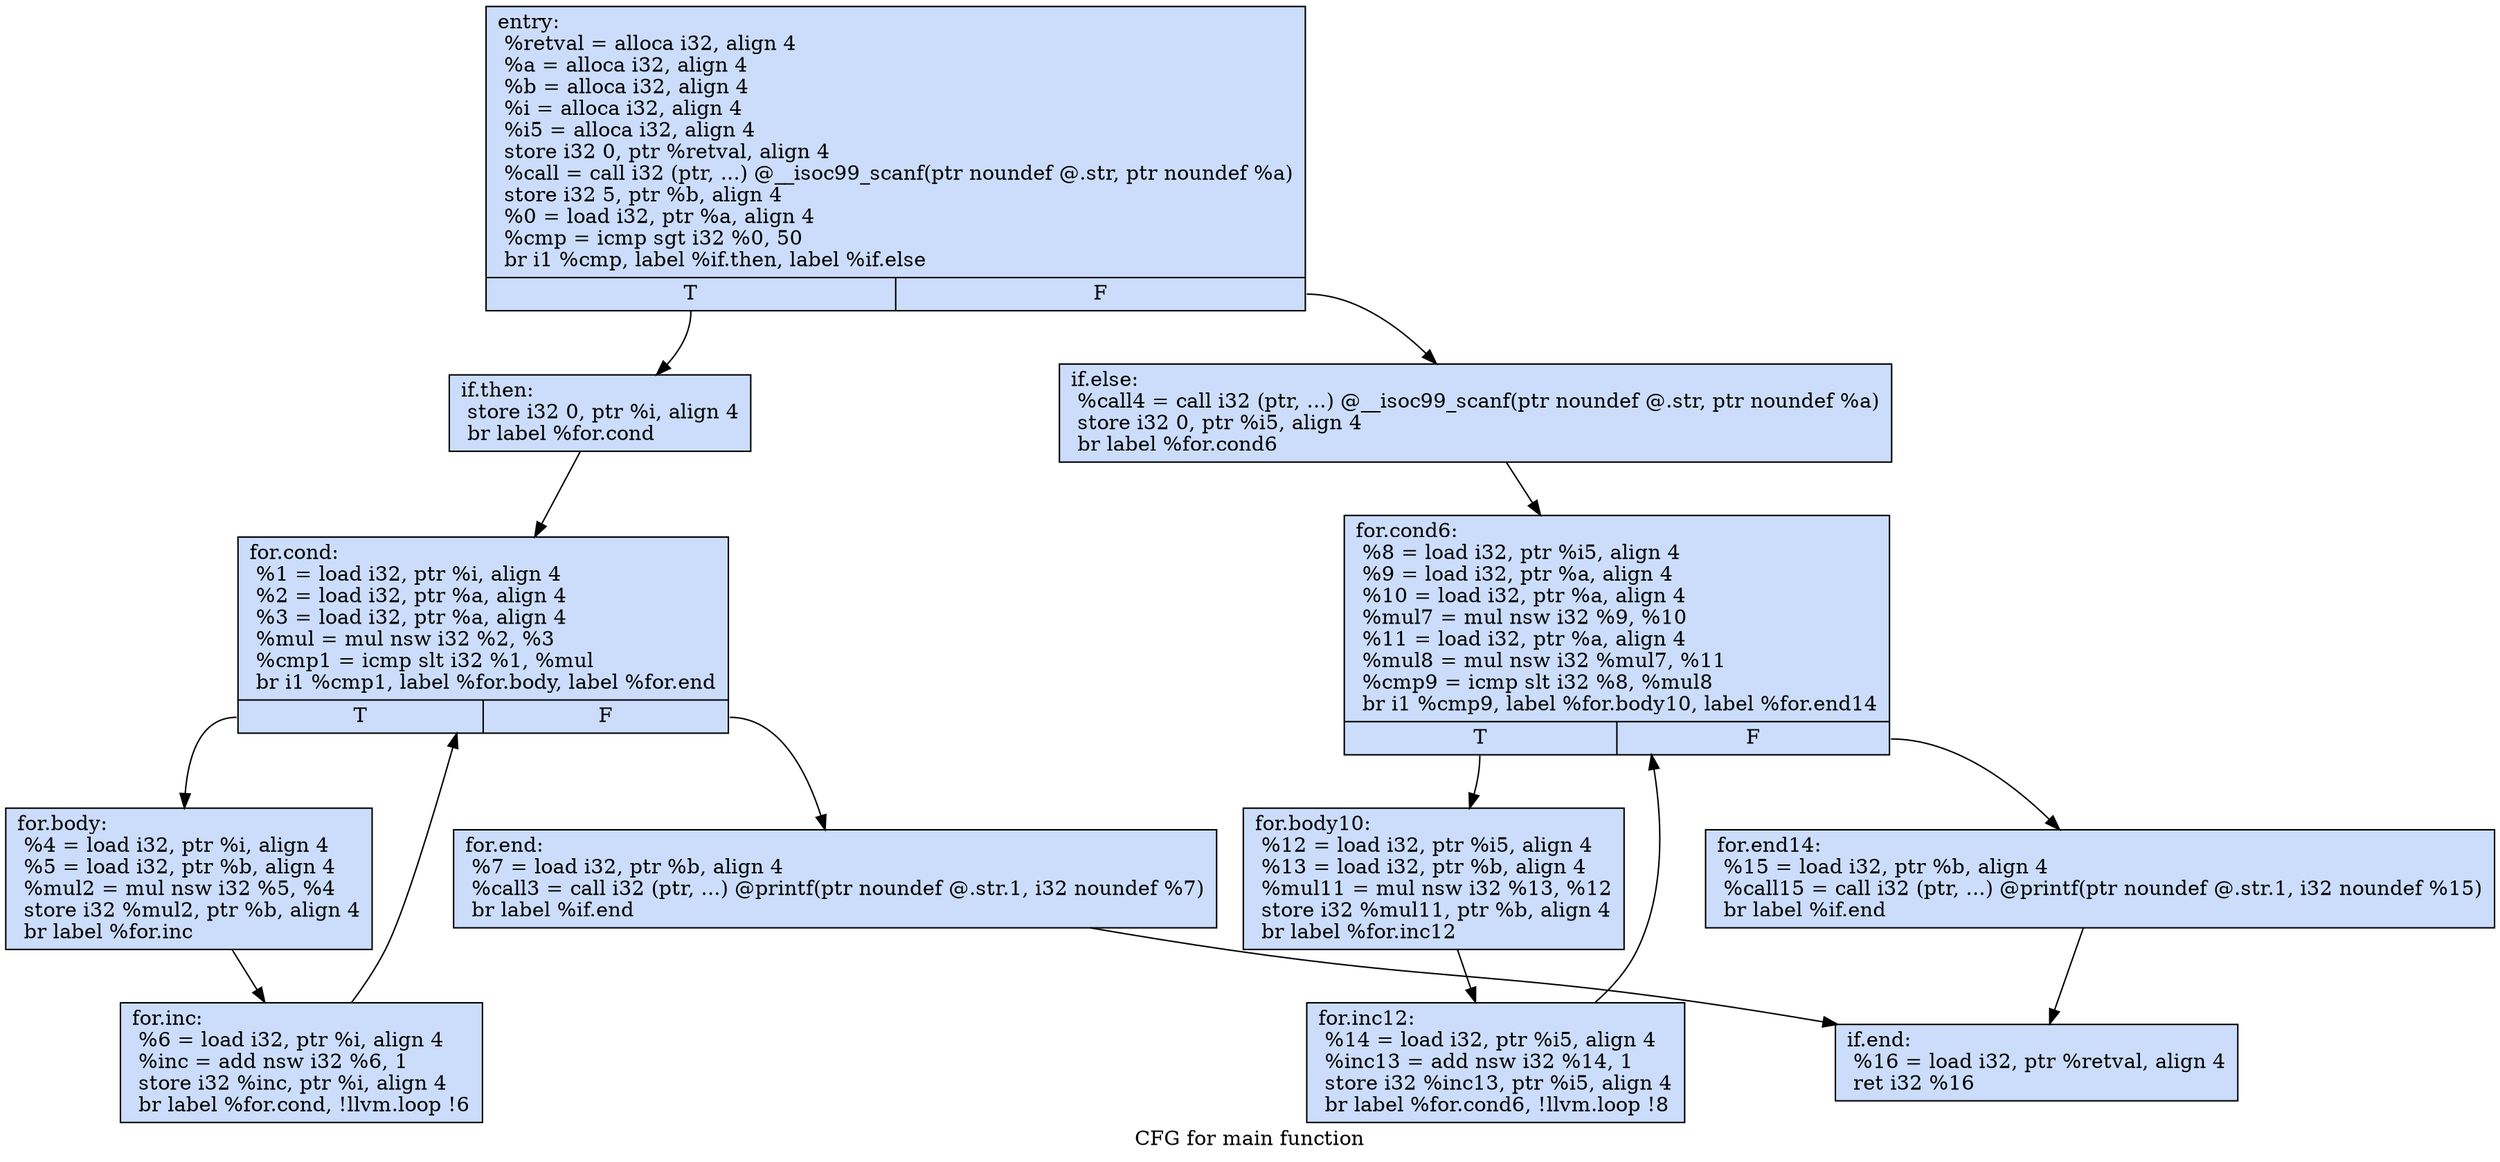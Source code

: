 digraph "CFG for 'main' function" {
	label="CFG for main function";

	Node658797569 [shape=record, color="#000000", style=filled, fillcolor="#cbddfb", label="{entry:\l   %retval = alloca i32, align 4\l   %a = alloca i32, align 4\l   %b = alloca i32, align 4\l   %i = alloca i32, align 4\l   %i5 = alloca i32, align 4\l   store i32 0, ptr %retval, align 4\l   %call = call i32 (ptr, ...) @__isoc99_scanf(ptr noundef @.str, ptr noundef %a)\l   store i32 5, ptr %b, align 4\l   %0 = load i32, ptr %a, align 4\l   %cmp = icmp sgt i32 %0, 50\l   br i1 %cmp, label %if.then, label %if.else\l|{<s0>T|<s1>F}}"];
	Node658797569:s0 -> Node663772476;
	Node658797569:s1 -> Node498951276;
	Node663772476 [shape=record, color="#000000", style=filled, fillcolor="#cbddfb", label="{if.then:\l   store i32 0, ptr %i, align 4\l   br label %for.cond\l}"];
	Node663772476 -> Node724354492;
	Node724354492 [shape=record, color="#000000", style=filled, fillcolor="#cbddfb", label="{for.cond:\l   %1 = load i32, ptr %i, align 4\l   %2 = load i32, ptr %a, align 4\l   %3 = load i32, ptr %a, align 4\l   %mul = mul nsw i32 %2, %3\l   %cmp1 = icmp slt i32 %1, %mul\l   br i1 %cmp1, label %for.body, label %for.end\l|{<s0>T|<s1>F}}"];
	Node724354492:s0 -> Node66675192;
	Node724354492:s1 -> Node472076034;
	Node66675192 [shape=record, color="#000000", style=filled, fillcolor="#cbddfb", label="{for.body:\l   %4 = load i32, ptr %i, align 4\l   %5 = load i32, ptr %b, align 4\l   %mul2 = mul nsw i32 %5, %4\l   store i32 %mul2, ptr %b, align 4\l   br label %for.inc\l}"];
	Node66675192 -> Node578307486;
	Node578307486 [shape=record, color="#000000", style=filled, fillcolor="#cbddfb", label="{for.inc:\l   %6 = load i32, ptr %i, align 4\l   %inc = add nsw i32 %6, 1\l   store i32 %inc, ptr %i, align 4\l   br label %for.cond, !llvm.loop !6\l}"];
	Node578307486 -> Node724354492;
	Node472076034 [shape=record, color="#000000", style=filled, fillcolor="#cbddfb", label="{for.end:\l   %7 = load i32, ptr %b, align 4\l   %call3 = call i32 (ptr, ...) @printf(ptr noundef @.str.1, i32 noundef %7)\l   br label %if.end\l}"];
	Node472076034 -> Node890681041;
	Node498951276 [shape=record, color="#000000", style=filled, fillcolor="#cbddfb", label="{if.else:\l   %call4 = call i32 (ptr, ...) @__isoc99_scanf(ptr noundef @.str, ptr noundef %a)\l   store i32 0, ptr %i5, align 4\l   br label %for.cond6\l}"];
	Node498951276 -> Node240350323;
	Node240350323 [shape=record, color="#000000", style=filled, fillcolor="#cbddfb", label="{for.cond6:\l   %8 = load i32, ptr %i5, align 4\l   %9 = load i32, ptr %a, align 4\l   %10 = load i32, ptr %a, align 4\l   %mul7 = mul nsw i32 %9, %10\l   %11 = load i32, ptr %a, align 4\l   %mul8 = mul nsw i32 %mul7, %11\l   %cmp9 = icmp slt i32 %8, %mul8\l   br i1 %cmp9, label %for.body10, label %for.end14\l|{<s0>T|<s1>F}}"];
	Node240350323:s0 -> Node110658144;
	Node240350323:s1 -> Node757669391;
	Node110658144 [shape=record, color="#000000", style=filled, fillcolor="#cbddfb", label="{for.body10:\l   %12 = load i32, ptr %i5, align 4\l   %13 = load i32, ptr %b, align 4\l   %mul11 = mul nsw i32 %13, %12\l   store i32 %mul11, ptr %b, align 4\l   br label %for.inc12\l}"];
	Node110658144 -> Node161307307;
	Node161307307 [shape=record, color="#000000", style=filled, fillcolor="#cbddfb", label="{for.inc12:\l   %14 = load i32, ptr %i5, align 4\l   %inc13 = add nsw i32 %14, 1\l   store i32 %inc13, ptr %i5, align 4\l   br label %for.cond6, !llvm.loop !8\l}"];
	Node161307307 -> Node240350323;
	Node757669391 [shape=record, color="#000000", style=filled, fillcolor="#cbddfb", label="{for.end14:\l   %15 = load i32, ptr %b, align 4\l   %call15 = call i32 (ptr, ...) @printf(ptr noundef @.str.1, i32 noundef %15)\l   br label %if.end\l}"];
	Node757669391 -> Node890681041;
	Node890681041 [shape=record, color="#000000", style=filled, fillcolor="#cbddfb", label="{if.end:\l   %16 = load i32, ptr %retval, align 4\l   ret i32 %16\l}"];
	}